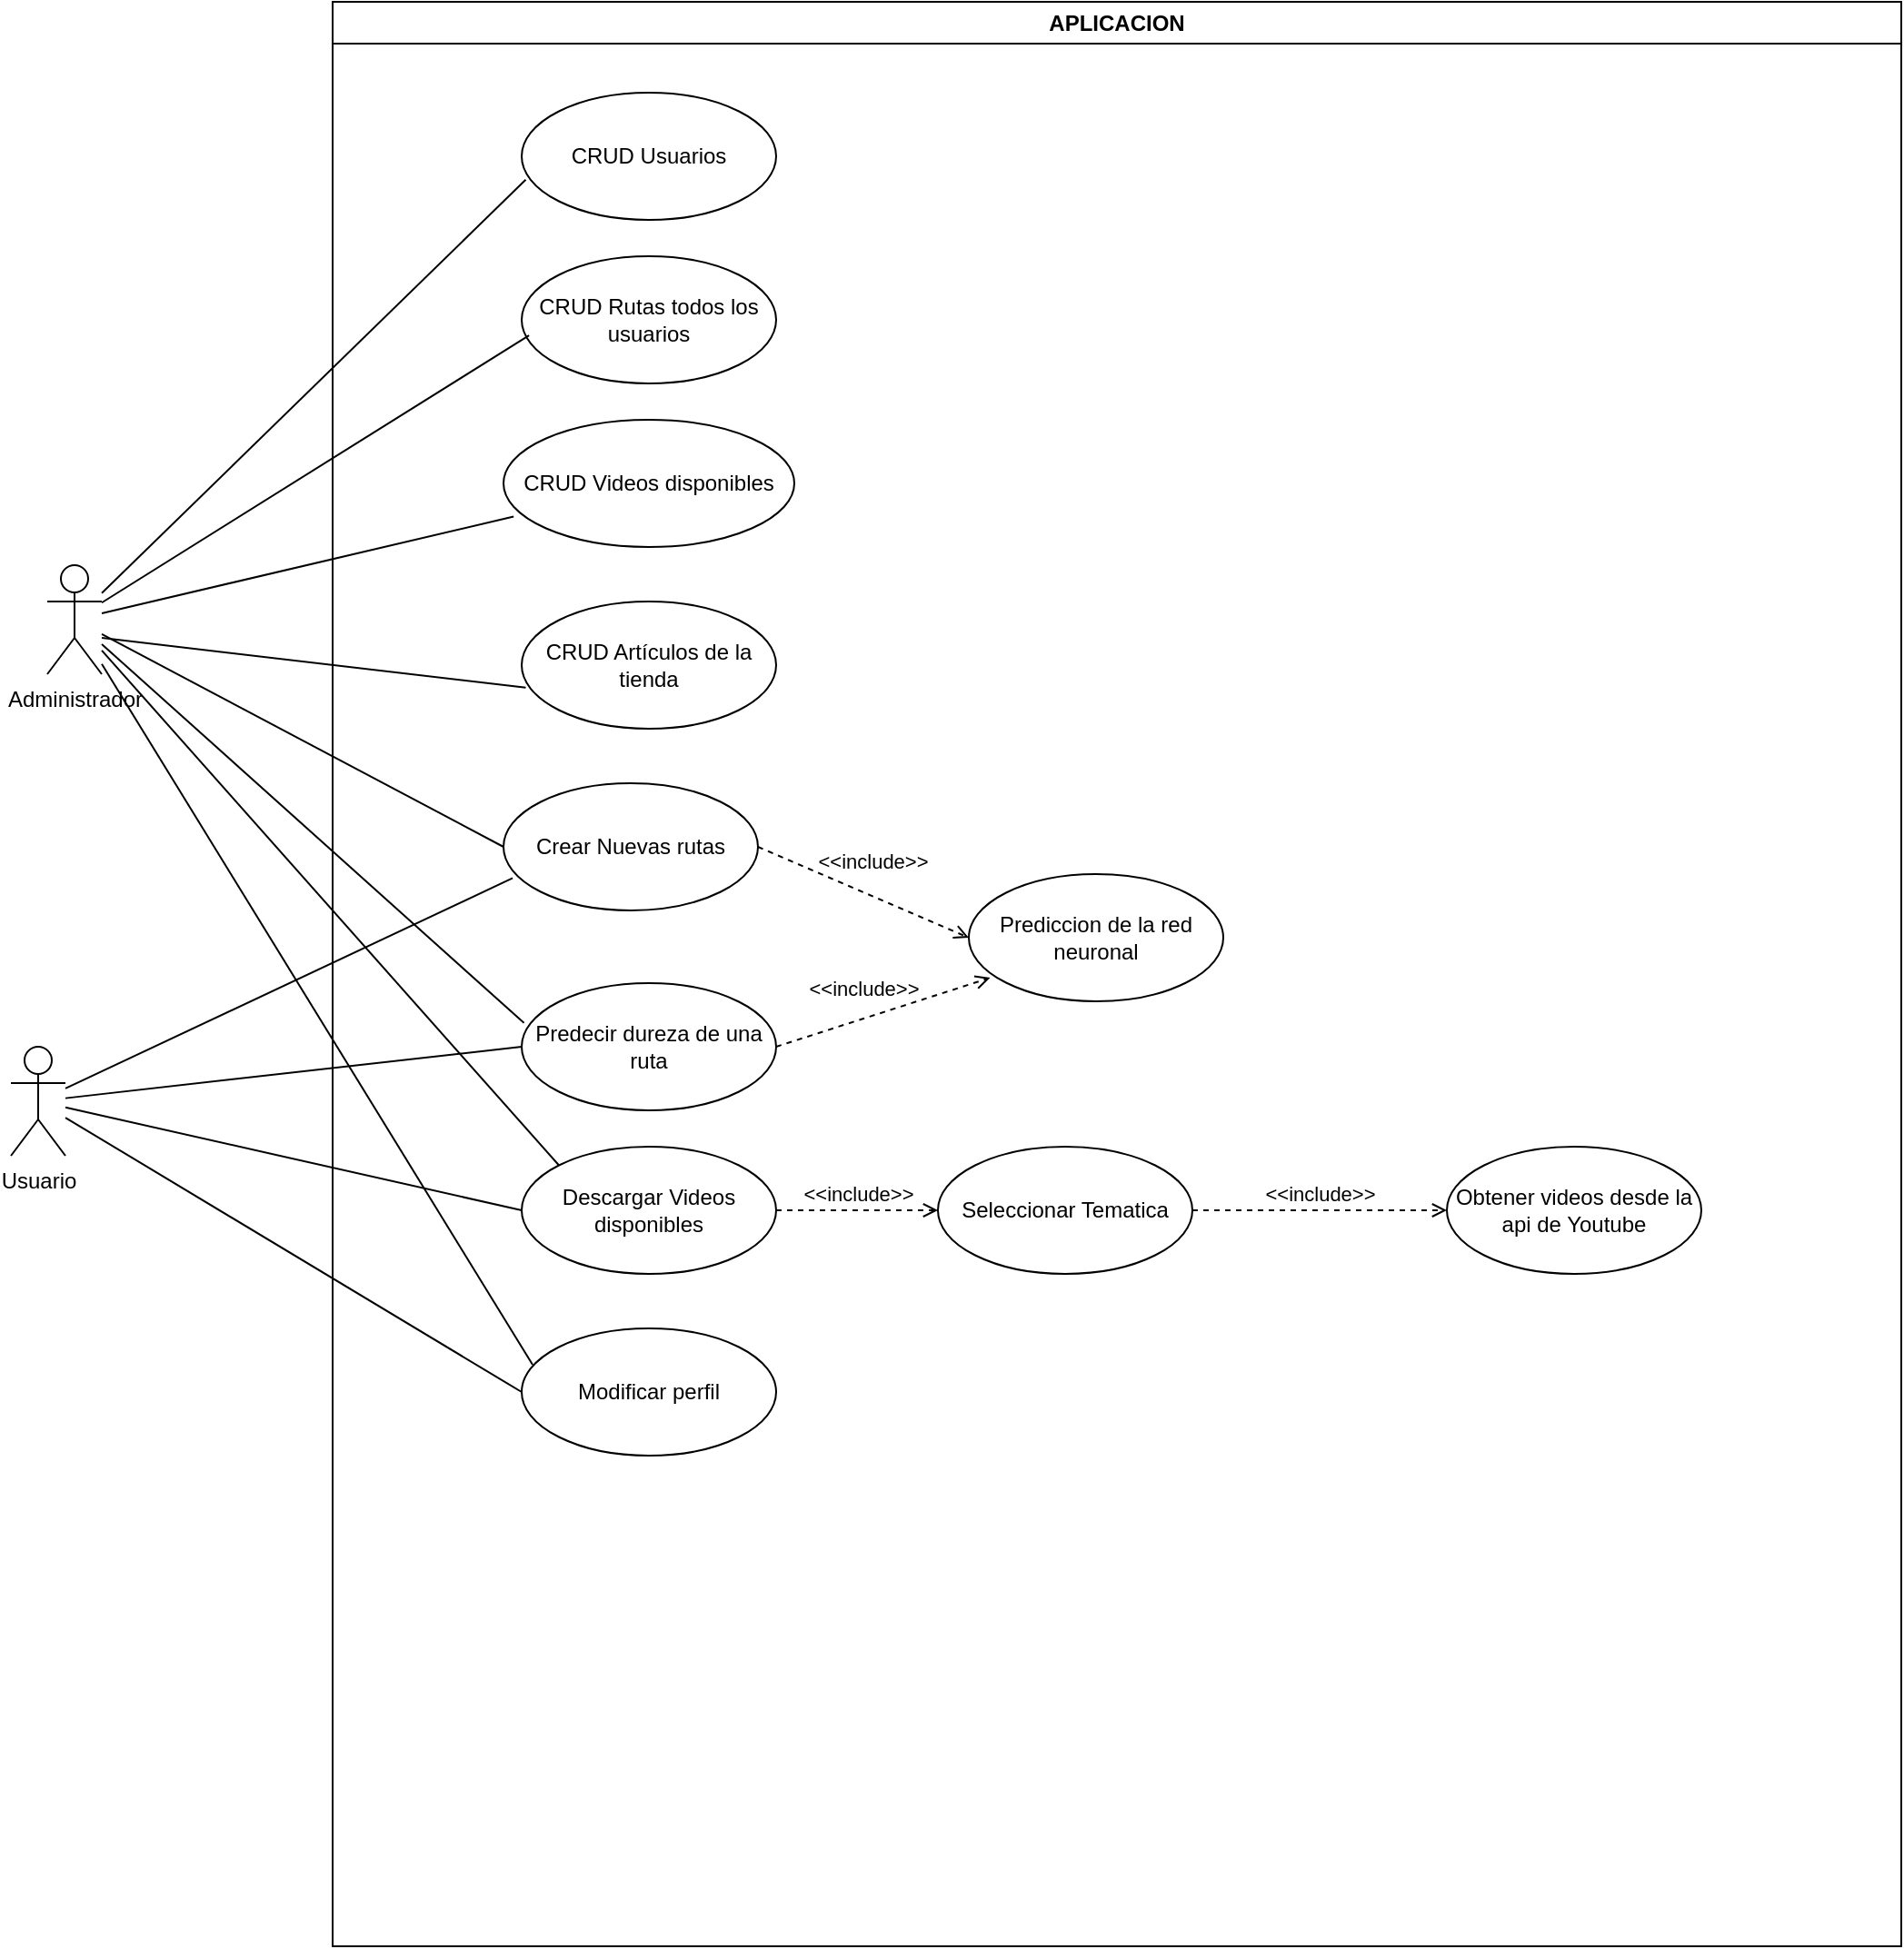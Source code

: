<mxfile version="26.1.1">
  <diagram name="Página-1" id="NQmczlOZHtJDEI7Fcmhh">
    <mxGraphModel dx="1235" dy="636" grid="1" gridSize="10" guides="1" tooltips="1" connect="1" arrows="1" fold="1" page="1" pageScale="1" pageWidth="827" pageHeight="1169" math="0" shadow="0">
      <root>
        <mxCell id="0" />
        <mxCell id="1" parent="0" />
        <mxCell id="V8hUtTH4Ydl_pZKpW47u-34" value="" style="endArrow=none;html=1;rounded=0;exitX=0.043;exitY=0.286;exitDx=0;exitDy=0;exitPerimeter=0;" edge="1" parent="1" source="V8hUtTH4Ydl_pZKpW47u-31" target="V8hUtTH4Ydl_pZKpW47u-6">
          <mxGeometry width="50" height="50" relative="1" as="geometry">
            <mxPoint x="270" y="780" as="sourcePoint" />
            <mxPoint x="130" y="460" as="targetPoint" />
          </mxGeometry>
        </mxCell>
        <mxCell id="V8hUtTH4Ydl_pZKpW47u-1" value="APLICACION" style="swimlane;whiteSpace=wrap;html=1;startSize=23;" vertex="1" parent="1">
          <mxGeometry x="237" y="10" width="863" height="1070" as="geometry">
            <mxRectangle x="280" y="50" width="110" height="30" as="alternateBounds" />
          </mxGeometry>
        </mxCell>
        <mxCell id="V8hUtTH4Ydl_pZKpW47u-2" value="CRUD Usuarios" style="ellipse;whiteSpace=wrap;html=1;" vertex="1" parent="V8hUtTH4Ydl_pZKpW47u-1">
          <mxGeometry x="104" y="50" width="140" height="70" as="geometry" />
        </mxCell>
        <mxCell id="V8hUtTH4Ydl_pZKpW47u-3" value="CRUD Rutas todos los usuarios" style="ellipse;whiteSpace=wrap;html=1;" vertex="1" parent="V8hUtTH4Ydl_pZKpW47u-1">
          <mxGeometry x="104" y="140" width="140" height="70" as="geometry" />
        </mxCell>
        <mxCell id="V8hUtTH4Ydl_pZKpW47u-4" value="CRUD Videos disponibles" style="ellipse;whiteSpace=wrap;html=1;" vertex="1" parent="V8hUtTH4Ydl_pZKpW47u-1">
          <mxGeometry x="94" y="230" width="160" height="70" as="geometry" />
        </mxCell>
        <mxCell id="V8hUtTH4Ydl_pZKpW47u-5" value="CRUD Artículos de la tienda" style="ellipse;whiteSpace=wrap;html=1;" vertex="1" parent="V8hUtTH4Ydl_pZKpW47u-1">
          <mxGeometry x="104" y="330" width="140" height="70" as="geometry" />
        </mxCell>
        <mxCell id="V8hUtTH4Ydl_pZKpW47u-20" value="Crear Nuevas rutas" style="ellipse;whiteSpace=wrap;html=1;" vertex="1" parent="V8hUtTH4Ydl_pZKpW47u-1">
          <mxGeometry x="94" y="430" width="140" height="70" as="geometry" />
        </mxCell>
        <mxCell id="V8hUtTH4Ydl_pZKpW47u-21" value="Predecir dureza de una ruta" style="ellipse;whiteSpace=wrap;html=1;" vertex="1" parent="V8hUtTH4Ydl_pZKpW47u-1">
          <mxGeometry x="104" y="540" width="140" height="70" as="geometry" />
        </mxCell>
        <mxCell id="V8hUtTH4Ydl_pZKpW47u-22" value="Descargar Videos disponibles" style="ellipse;whiteSpace=wrap;html=1;" vertex="1" parent="V8hUtTH4Ydl_pZKpW47u-1">
          <mxGeometry x="104" y="630" width="140" height="70" as="geometry" />
        </mxCell>
        <mxCell id="V8hUtTH4Ydl_pZKpW47u-31" value="Modificar perfil" style="ellipse;whiteSpace=wrap;html=1;" vertex="1" parent="V8hUtTH4Ydl_pZKpW47u-1">
          <mxGeometry x="104" y="730" width="140" height="70" as="geometry" />
        </mxCell>
        <mxCell id="V8hUtTH4Ydl_pZKpW47u-35" value="Prediccion de la red neuronal" style="ellipse;whiteSpace=wrap;html=1;" vertex="1" parent="V8hUtTH4Ydl_pZKpW47u-1">
          <mxGeometry x="350" y="480" width="140" height="70" as="geometry" />
        </mxCell>
        <mxCell id="V8hUtTH4Ydl_pZKpW47u-37" value="&amp;lt;&amp;lt;include&amp;gt;&amp;gt;" style="html=1;verticalAlign=bottom;labelBackgroundColor=none;endArrow=open;endFill=0;dashed=1;rounded=0;entryX=0.084;entryY=0.815;entryDx=0;entryDy=0;entryPerimeter=0;exitX=1;exitY=0.5;exitDx=0;exitDy=0;" edge="1" parent="V8hUtTH4Ydl_pZKpW47u-1" source="V8hUtTH4Ydl_pZKpW47u-21" target="V8hUtTH4Ydl_pZKpW47u-35">
          <mxGeometry x="-0.148" y="7" width="160" relative="1" as="geometry">
            <mxPoint x="260" y="570" as="sourcePoint" />
            <mxPoint x="330" y="540" as="targetPoint" />
            <mxPoint as="offset" />
          </mxGeometry>
        </mxCell>
        <mxCell id="V8hUtTH4Ydl_pZKpW47u-36" value="&amp;lt;&amp;lt;include&amp;gt;&amp;gt;" style="html=1;verticalAlign=bottom;labelBackgroundColor=none;endArrow=open;endFill=0;dashed=1;rounded=0;entryX=0;entryY=0.5;entryDx=0;entryDy=0;exitX=1;exitY=0.5;exitDx=0;exitDy=0;" edge="1" parent="V8hUtTH4Ydl_pZKpW47u-1" source="V8hUtTH4Ydl_pZKpW47u-20" target="V8hUtTH4Ydl_pZKpW47u-35">
          <mxGeometry x="0.029" y="9" width="160" relative="1" as="geometry">
            <mxPoint x="250" y="480" as="sourcePoint" />
            <mxPoint x="320" y="510" as="targetPoint" />
            <mxPoint as="offset" />
          </mxGeometry>
        </mxCell>
        <mxCell id="V8hUtTH4Ydl_pZKpW47u-49" value="Seleccionar Tematica" style="ellipse;whiteSpace=wrap;html=1;" vertex="1" parent="V8hUtTH4Ydl_pZKpW47u-1">
          <mxGeometry x="333" y="630" width="140" height="70" as="geometry" />
        </mxCell>
        <mxCell id="V8hUtTH4Ydl_pZKpW47u-53" value="&amp;lt;&amp;lt;include&amp;gt;&amp;gt;" style="html=1;verticalAlign=bottom;labelBackgroundColor=none;endArrow=open;endFill=0;dashed=1;rounded=0;exitX=1;exitY=0.5;exitDx=0;exitDy=0;entryX=0;entryY=0.5;entryDx=0;entryDy=0;" edge="1" parent="V8hUtTH4Ydl_pZKpW47u-1" source="V8hUtTH4Ydl_pZKpW47u-22" target="V8hUtTH4Ydl_pZKpW47u-49">
          <mxGeometry width="160" relative="1" as="geometry">
            <mxPoint x="263" y="660" as="sourcePoint" />
            <mxPoint x="333" y="670" as="targetPoint" />
          </mxGeometry>
        </mxCell>
        <mxCell id="V8hUtTH4Ydl_pZKpW47u-48" value="Obtener videos desde la api de Youtube" style="ellipse;whiteSpace=wrap;html=1;" vertex="1" parent="V8hUtTH4Ydl_pZKpW47u-1">
          <mxGeometry x="613" y="630" width="140" height="70" as="geometry" />
        </mxCell>
        <mxCell id="V8hUtTH4Ydl_pZKpW47u-51" value="&amp;lt;&amp;lt;include&amp;gt;&amp;gt;" style="html=1;verticalAlign=bottom;labelBackgroundColor=none;endArrow=open;endFill=0;dashed=1;rounded=0;entryX=0;entryY=0.5;entryDx=0;entryDy=0;exitX=1;exitY=0.5;exitDx=0;exitDy=0;" edge="1" parent="V8hUtTH4Ydl_pZKpW47u-1" source="V8hUtTH4Ydl_pZKpW47u-49" target="V8hUtTH4Ydl_pZKpW47u-48">
          <mxGeometry width="160" relative="1" as="geometry">
            <mxPoint x="313" y="540" as="sourcePoint" />
            <mxPoint x="473" y="540" as="targetPoint" />
          </mxGeometry>
        </mxCell>
        <mxCell id="V8hUtTH4Ydl_pZKpW47u-6" value="Administrador" style="shape=umlActor;verticalLabelPosition=bottom;verticalAlign=top;html=1;outlineConnect=0;" vertex="1" parent="1">
          <mxGeometry x="80" y="320" width="30" height="60" as="geometry" />
        </mxCell>
        <mxCell id="V8hUtTH4Ydl_pZKpW47u-15" value="" style="endArrow=none;html=1;rounded=0;entryX=0.016;entryY=0.684;entryDx=0;entryDy=0;entryPerimeter=0;" edge="1" parent="1" source="V8hUtTH4Ydl_pZKpW47u-6" target="V8hUtTH4Ydl_pZKpW47u-2">
          <mxGeometry width="50" height="50" relative="1" as="geometry">
            <mxPoint x="130" y="310" as="sourcePoint" />
            <mxPoint x="340" y="120" as="targetPoint" />
          </mxGeometry>
        </mxCell>
        <mxCell id="V8hUtTH4Ydl_pZKpW47u-16" value="" style="endArrow=none;html=1;rounded=0;entryX=0.029;entryY=0.622;entryDx=0;entryDy=0;entryPerimeter=0;" edge="1" parent="1" source="V8hUtTH4Ydl_pZKpW47u-6" target="V8hUtTH4Ydl_pZKpW47u-3">
          <mxGeometry width="50" height="50" relative="1" as="geometry">
            <mxPoint x="120" y="340" as="sourcePoint" />
            <mxPoint x="340" y="210" as="targetPoint" />
          </mxGeometry>
        </mxCell>
        <mxCell id="V8hUtTH4Ydl_pZKpW47u-18" value="" style="endArrow=none;html=1;rounded=0;entryX=0.016;entryY=0.677;entryDx=0;entryDy=0;entryPerimeter=0;" edge="1" parent="1" target="V8hUtTH4Ydl_pZKpW47u-5">
          <mxGeometry width="50" height="50" relative="1" as="geometry">
            <mxPoint x="110" y="360" as="sourcePoint" />
            <mxPoint x="330" y="390" as="targetPoint" />
          </mxGeometry>
        </mxCell>
        <mxCell id="V8hUtTH4Ydl_pZKpW47u-19" value="Usuario" style="shape=umlActor;verticalLabelPosition=bottom;verticalAlign=top;html=1;outlineConnect=0;" vertex="1" parent="1">
          <mxGeometry x="60" y="585" width="30" height="60" as="geometry" />
        </mxCell>
        <mxCell id="V8hUtTH4Ydl_pZKpW47u-28" value="" style="endArrow=none;html=1;rounded=0;entryX=0;entryY=0.5;entryDx=0;entryDy=0;" edge="1" parent="1" source="V8hUtTH4Ydl_pZKpW47u-6" target="V8hUtTH4Ydl_pZKpW47u-20">
          <mxGeometry width="50" height="50" relative="1" as="geometry">
            <mxPoint x="170" y="390" as="sourcePoint" />
            <mxPoint x="310" y="470" as="targetPoint" />
          </mxGeometry>
        </mxCell>
        <mxCell id="V8hUtTH4Ydl_pZKpW47u-30" value="" style="endArrow=none;html=1;rounded=0;entryX=0;entryY=0;entryDx=0;entryDy=0;" edge="1" parent="1" source="V8hUtTH4Ydl_pZKpW47u-6" target="V8hUtTH4Ydl_pZKpW47u-22">
          <mxGeometry width="50" height="50" relative="1" as="geometry">
            <mxPoint x="150" y="440" as="sourcePoint" />
            <mxPoint x="320" y="660" as="targetPoint" />
          </mxGeometry>
        </mxCell>
        <mxCell id="V8hUtTH4Ydl_pZKpW47u-23" value="" style="endArrow=none;html=1;rounded=0;entryX=0;entryY=0.5;entryDx=0;entryDy=0;" edge="1" parent="1" source="V8hUtTH4Ydl_pZKpW47u-19" target="V8hUtTH4Ydl_pZKpW47u-31">
          <mxGeometry width="50" height="50" relative="1" as="geometry">
            <mxPoint x="130" y="640" as="sourcePoint" />
            <mxPoint x="310" y="720" as="targetPoint" />
          </mxGeometry>
        </mxCell>
        <mxCell id="V8hUtTH4Ydl_pZKpW47u-42" value="" style="endArrow=none;html=1;rounded=0;entryX=0.035;entryY=0.761;entryDx=0;entryDy=0;entryPerimeter=0;" edge="1" parent="1" source="V8hUtTH4Ydl_pZKpW47u-6" target="V8hUtTH4Ydl_pZKpW47u-4">
          <mxGeometry width="50" height="50" relative="1" as="geometry">
            <mxPoint x="110" y="350" as="sourcePoint" />
            <mxPoint x="330" y="300" as="targetPoint" />
          </mxGeometry>
        </mxCell>
        <mxCell id="V8hUtTH4Ydl_pZKpW47u-29" value="" style="endArrow=none;html=1;rounded=0;entryX=0.009;entryY=0.313;entryDx=0;entryDy=0;entryPerimeter=0;" edge="1" parent="1" source="V8hUtTH4Ydl_pZKpW47u-6" target="V8hUtTH4Ydl_pZKpW47u-21">
          <mxGeometry width="50" height="50" relative="1" as="geometry">
            <mxPoint x="160" y="410" as="sourcePoint" />
            <mxPoint x="320" y="570" as="targetPoint" />
          </mxGeometry>
        </mxCell>
        <mxCell id="V8hUtTH4Ydl_pZKpW47u-43" value="" style="endArrow=none;html=1;rounded=0;entryX=0;entryY=0.5;entryDx=0;entryDy=0;" edge="1" parent="1" source="V8hUtTH4Ydl_pZKpW47u-19" target="V8hUtTH4Ydl_pZKpW47u-22">
          <mxGeometry width="50" height="50" relative="1" as="geometry">
            <mxPoint x="600" y="570" as="sourcePoint" />
            <mxPoint x="650" y="520" as="targetPoint" />
          </mxGeometry>
        </mxCell>
        <mxCell id="V8hUtTH4Ydl_pZKpW47u-44" value="" style="endArrow=none;html=1;rounded=0;entryX=0;entryY=0.5;entryDx=0;entryDy=0;" edge="1" parent="1" source="V8hUtTH4Ydl_pZKpW47u-19" target="V8hUtTH4Ydl_pZKpW47u-21">
          <mxGeometry width="50" height="50" relative="1" as="geometry">
            <mxPoint x="600" y="570" as="sourcePoint" />
            <mxPoint x="650" y="520" as="targetPoint" />
          </mxGeometry>
        </mxCell>
        <mxCell id="V8hUtTH4Ydl_pZKpW47u-45" value="" style="endArrow=none;html=1;rounded=0;entryX=0.036;entryY=0.746;entryDx=0;entryDy=0;entryPerimeter=0;" edge="1" parent="1" source="V8hUtTH4Ydl_pZKpW47u-19" target="V8hUtTH4Ydl_pZKpW47u-20">
          <mxGeometry width="50" height="50" relative="1" as="geometry">
            <mxPoint x="600" y="570" as="sourcePoint" />
            <mxPoint x="650" y="520" as="targetPoint" />
          </mxGeometry>
        </mxCell>
      </root>
    </mxGraphModel>
  </diagram>
</mxfile>
